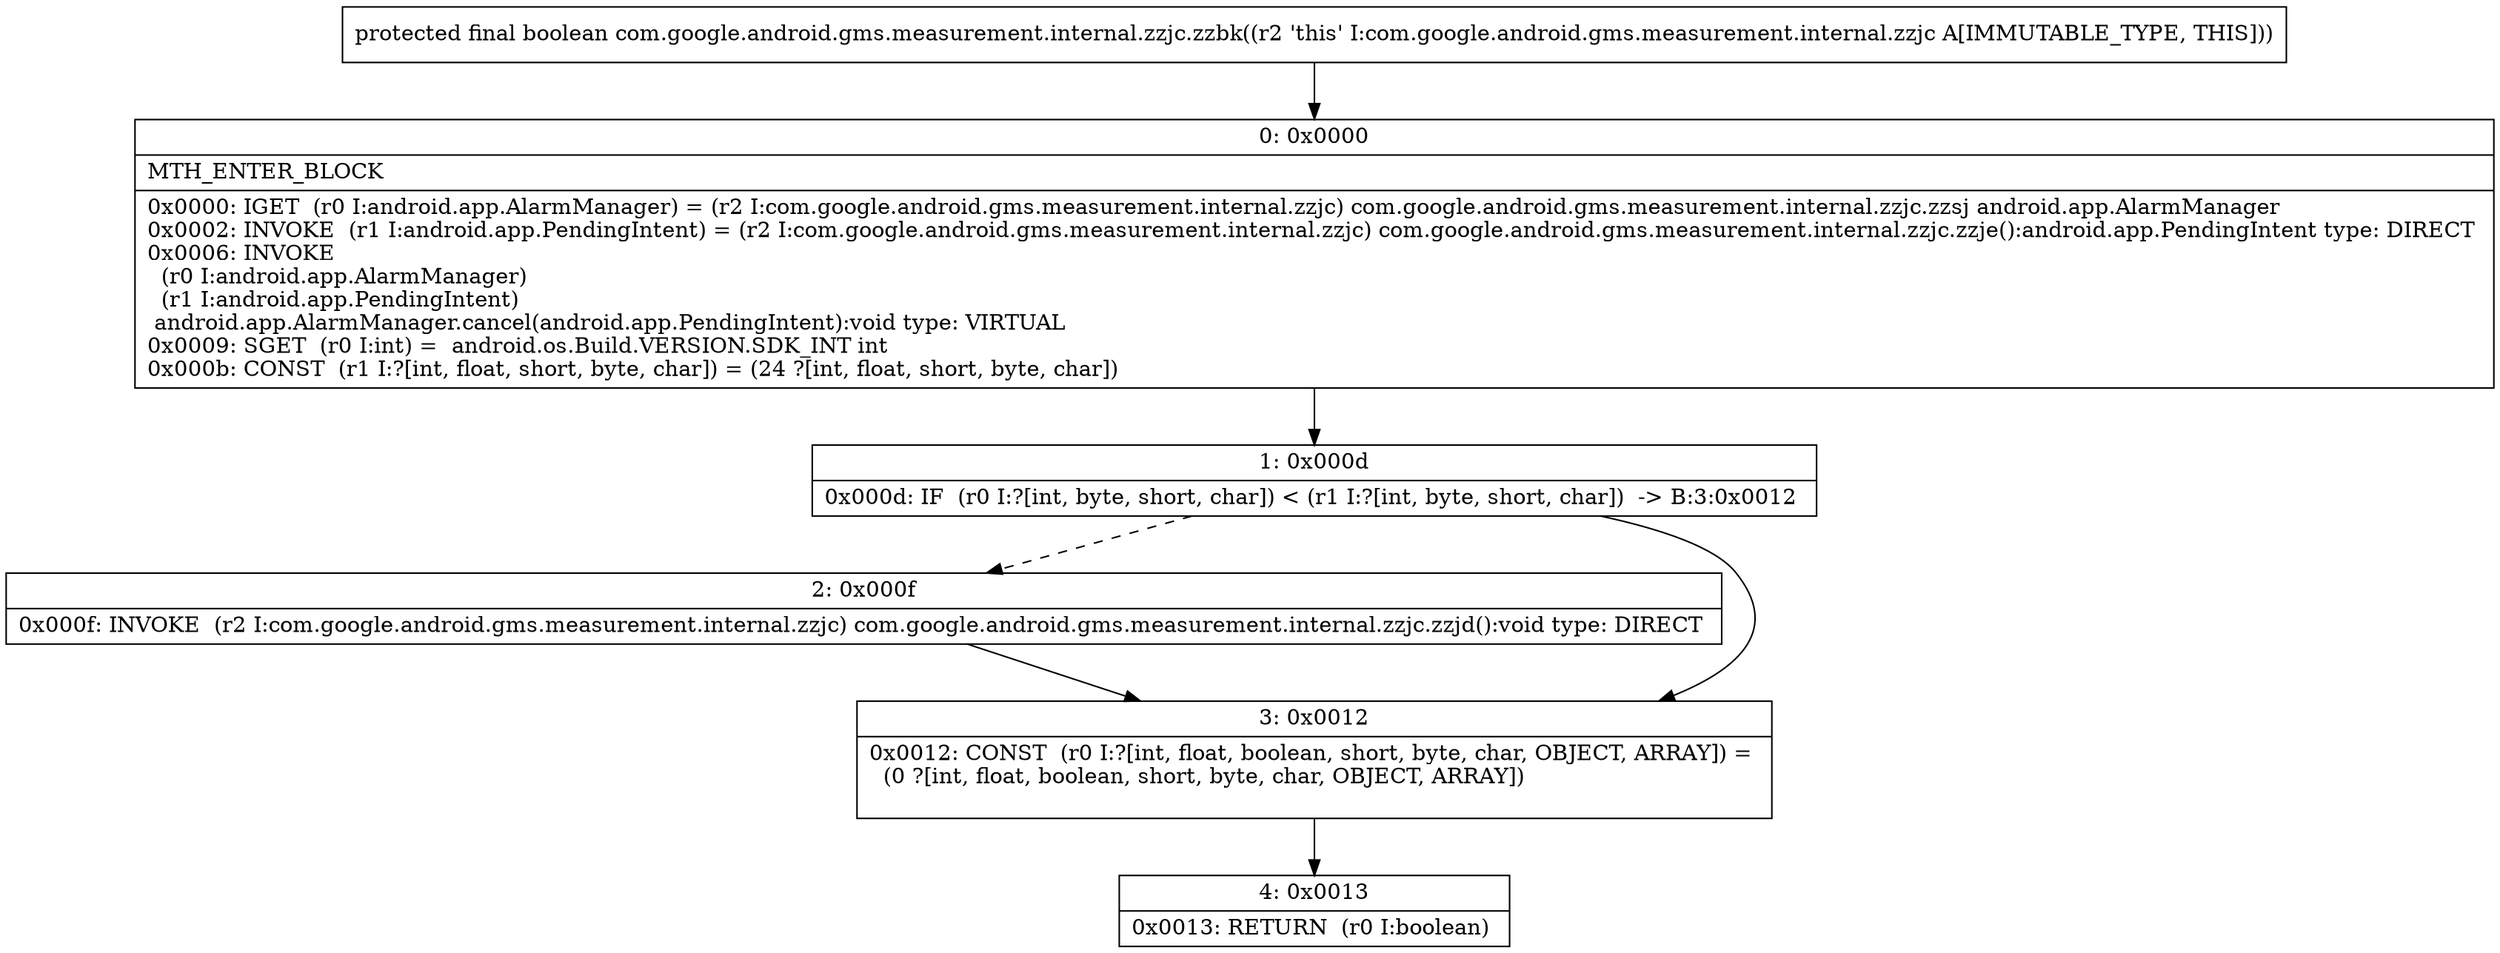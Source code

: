 digraph "CFG forcom.google.android.gms.measurement.internal.zzjc.zzbk()Z" {
Node_0 [shape=record,label="{0\:\ 0x0000|MTH_ENTER_BLOCK\l|0x0000: IGET  (r0 I:android.app.AlarmManager) = (r2 I:com.google.android.gms.measurement.internal.zzjc) com.google.android.gms.measurement.internal.zzjc.zzsj android.app.AlarmManager \l0x0002: INVOKE  (r1 I:android.app.PendingIntent) = (r2 I:com.google.android.gms.measurement.internal.zzjc) com.google.android.gms.measurement.internal.zzjc.zzje():android.app.PendingIntent type: DIRECT \l0x0006: INVOKE  \l  (r0 I:android.app.AlarmManager)\l  (r1 I:android.app.PendingIntent)\l android.app.AlarmManager.cancel(android.app.PendingIntent):void type: VIRTUAL \l0x0009: SGET  (r0 I:int) =  android.os.Build.VERSION.SDK_INT int \l0x000b: CONST  (r1 I:?[int, float, short, byte, char]) = (24 ?[int, float, short, byte, char]) \l}"];
Node_1 [shape=record,label="{1\:\ 0x000d|0x000d: IF  (r0 I:?[int, byte, short, char]) \< (r1 I:?[int, byte, short, char])  \-\> B:3:0x0012 \l}"];
Node_2 [shape=record,label="{2\:\ 0x000f|0x000f: INVOKE  (r2 I:com.google.android.gms.measurement.internal.zzjc) com.google.android.gms.measurement.internal.zzjc.zzjd():void type: DIRECT \l}"];
Node_3 [shape=record,label="{3\:\ 0x0012|0x0012: CONST  (r0 I:?[int, float, boolean, short, byte, char, OBJECT, ARRAY]) = \l  (0 ?[int, float, boolean, short, byte, char, OBJECT, ARRAY])\l \l}"];
Node_4 [shape=record,label="{4\:\ 0x0013|0x0013: RETURN  (r0 I:boolean) \l}"];
MethodNode[shape=record,label="{protected final boolean com.google.android.gms.measurement.internal.zzjc.zzbk((r2 'this' I:com.google.android.gms.measurement.internal.zzjc A[IMMUTABLE_TYPE, THIS])) }"];
MethodNode -> Node_0;
Node_0 -> Node_1;
Node_1 -> Node_2[style=dashed];
Node_1 -> Node_3;
Node_2 -> Node_3;
Node_3 -> Node_4;
}

